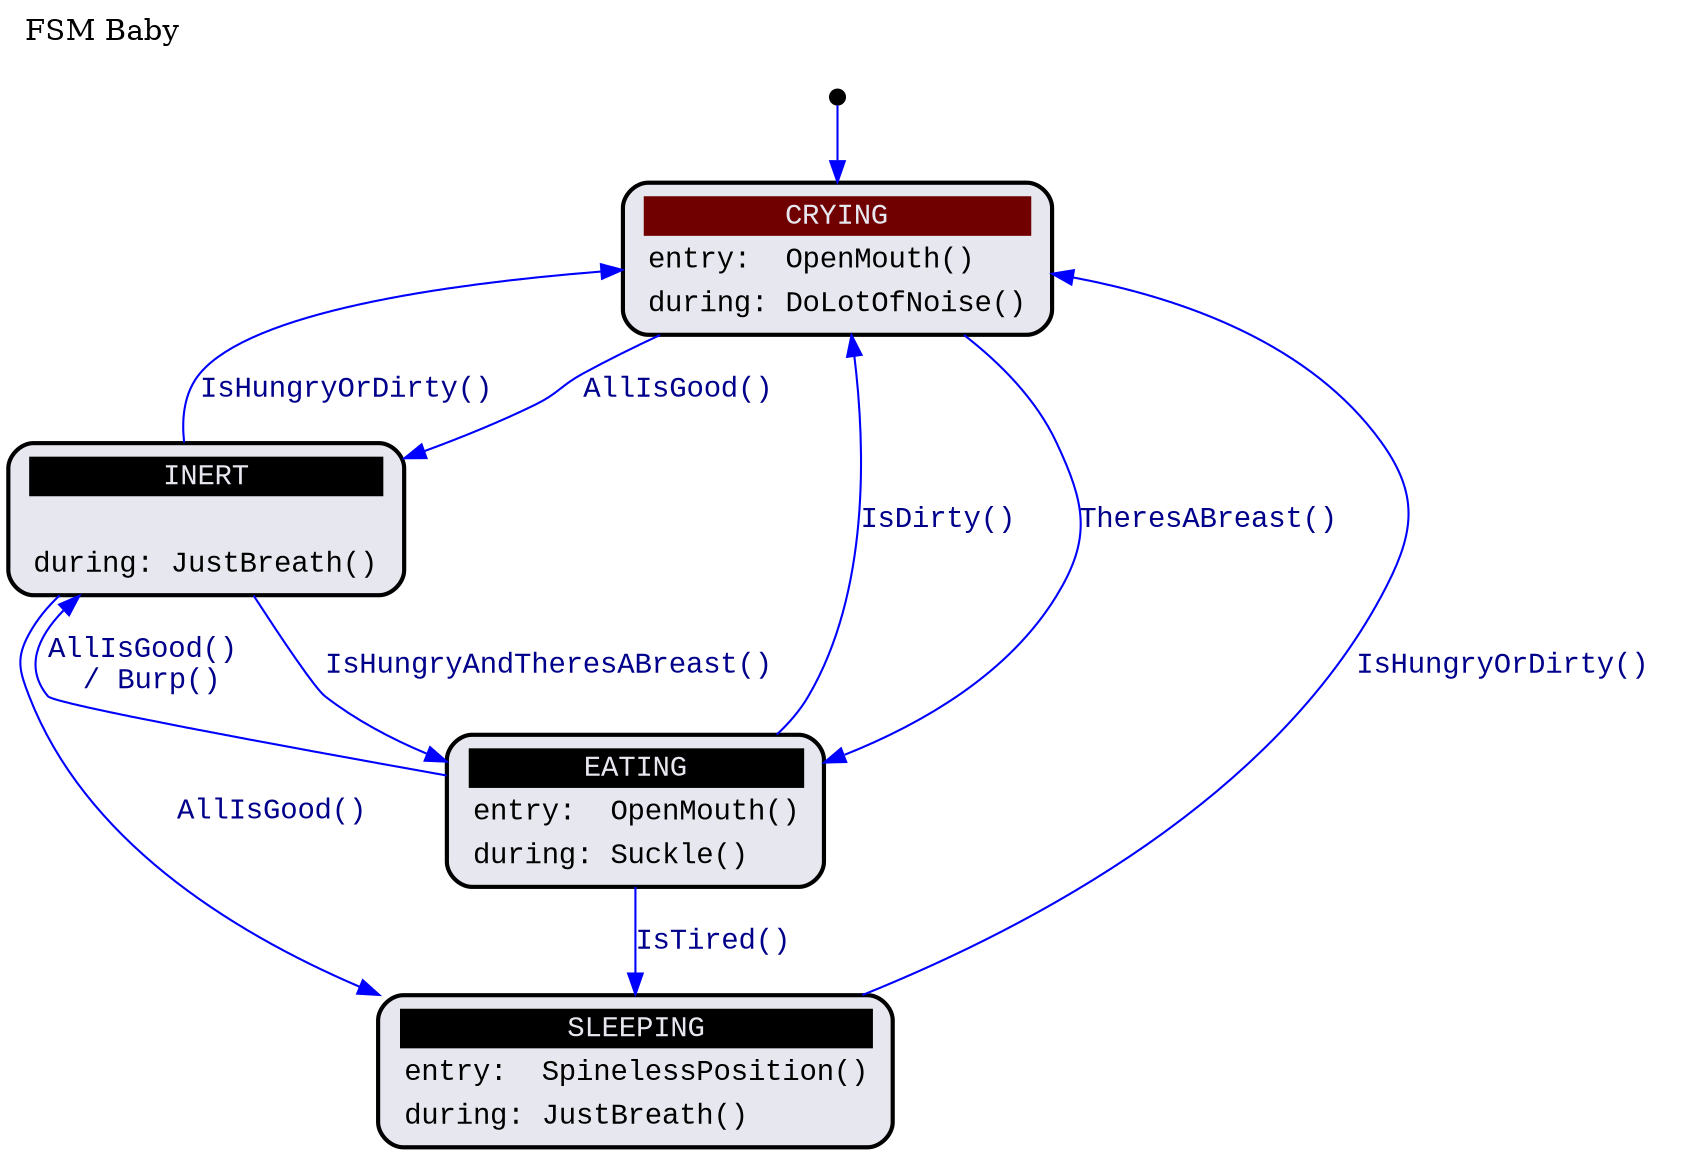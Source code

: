 digraph "FSM Baby" {
	dpi=100;
	overlap=false;
	labelloc="t";   // Text on top
	labeljust="l";  // Text on left
	label="\G\n\n"; // Display the graph title
	
	node [ shape=record, style="rounded,bold,filled", labelloc="t", fillcolor="#E7E7F0", fontname="Courier New", width=2.3];
	edge [ fontname="Courier New", color="#0000FF", fontcolor="#00008B" ];
	
	__ENTER__ [shape=point, fillcolor=black, height=0.1, width=0.1];
	__ENTER__ -> CRYING;

	CRYING [ label =<<table border="0" cellborder="0" bgcolor="#E7E7F0"><tr><td bgcolor="#700000" align="center"><font color="#E7E7F0"> \N </font></td></tr><tr><td align="left" port="f0">entry:  OpenMouth()</td></tr><tr><td align="left" port="f1">during: DoLotOfNoise()</td></tr></table>> ];

	INERT [ label =<<table border="0" cellborder="0" bgcolor="#E7E7F0"><tr><td bgcolor="black" align="center"><font color="#E7E7F0"> \N </font></td></tr><tr><td align="left" port="f0"> </td></tr><tr><td align="left" port="f1">during: JustBreath()</td></tr></table>> ];

	SLEEPING [ label =<<table border="0" cellborder="0" bgcolor="#E7E7F0"><tr><td bgcolor="black" align="center"><font color="#E7E7F0"> \N </font></td></tr><tr><td align="left" port="f0">entry:  SpinelessPosition()</td></tr><tr><td align="left" port="f1">during: JustBreath()</td></tr></table>> ];

	EATING [ label =<<table border="0" cellborder="0" bgcolor="#E7E7F0"><tr><td bgcolor="black" align="center"><font color="#E7E7F0"> \N </font></td></tr><tr><td align="left" port="f0">entry:  OpenMouth()</td></tr><tr><td align="left" port="f1">during: Suckle()</td></tr></table>> ];


	CRYING -> INERT [ label = "AllIsGood()  " ];
	INERT -> SLEEPING [ label = "AllIsGood()  " ];
	INERT -> CRYING [ label = "IsHungryOrDirty()  " ];
	INERT -> EATING [ label = "IsHungryAndTheresABreast()  " ];
	EATING -> SLEEPING [ label = "IsTired()  " ];
	SLEEPING -> CRYING [ label = "IsHungryOrDirty()  " ];
	EATING -> CRYING [ label = "IsDirty()  " ];
	EATING -> INERT [ label = "AllIsGood()  \l / Burp()  " ];
	CRYING -> EATING [ label = "TheresABreast()  " ];
}
